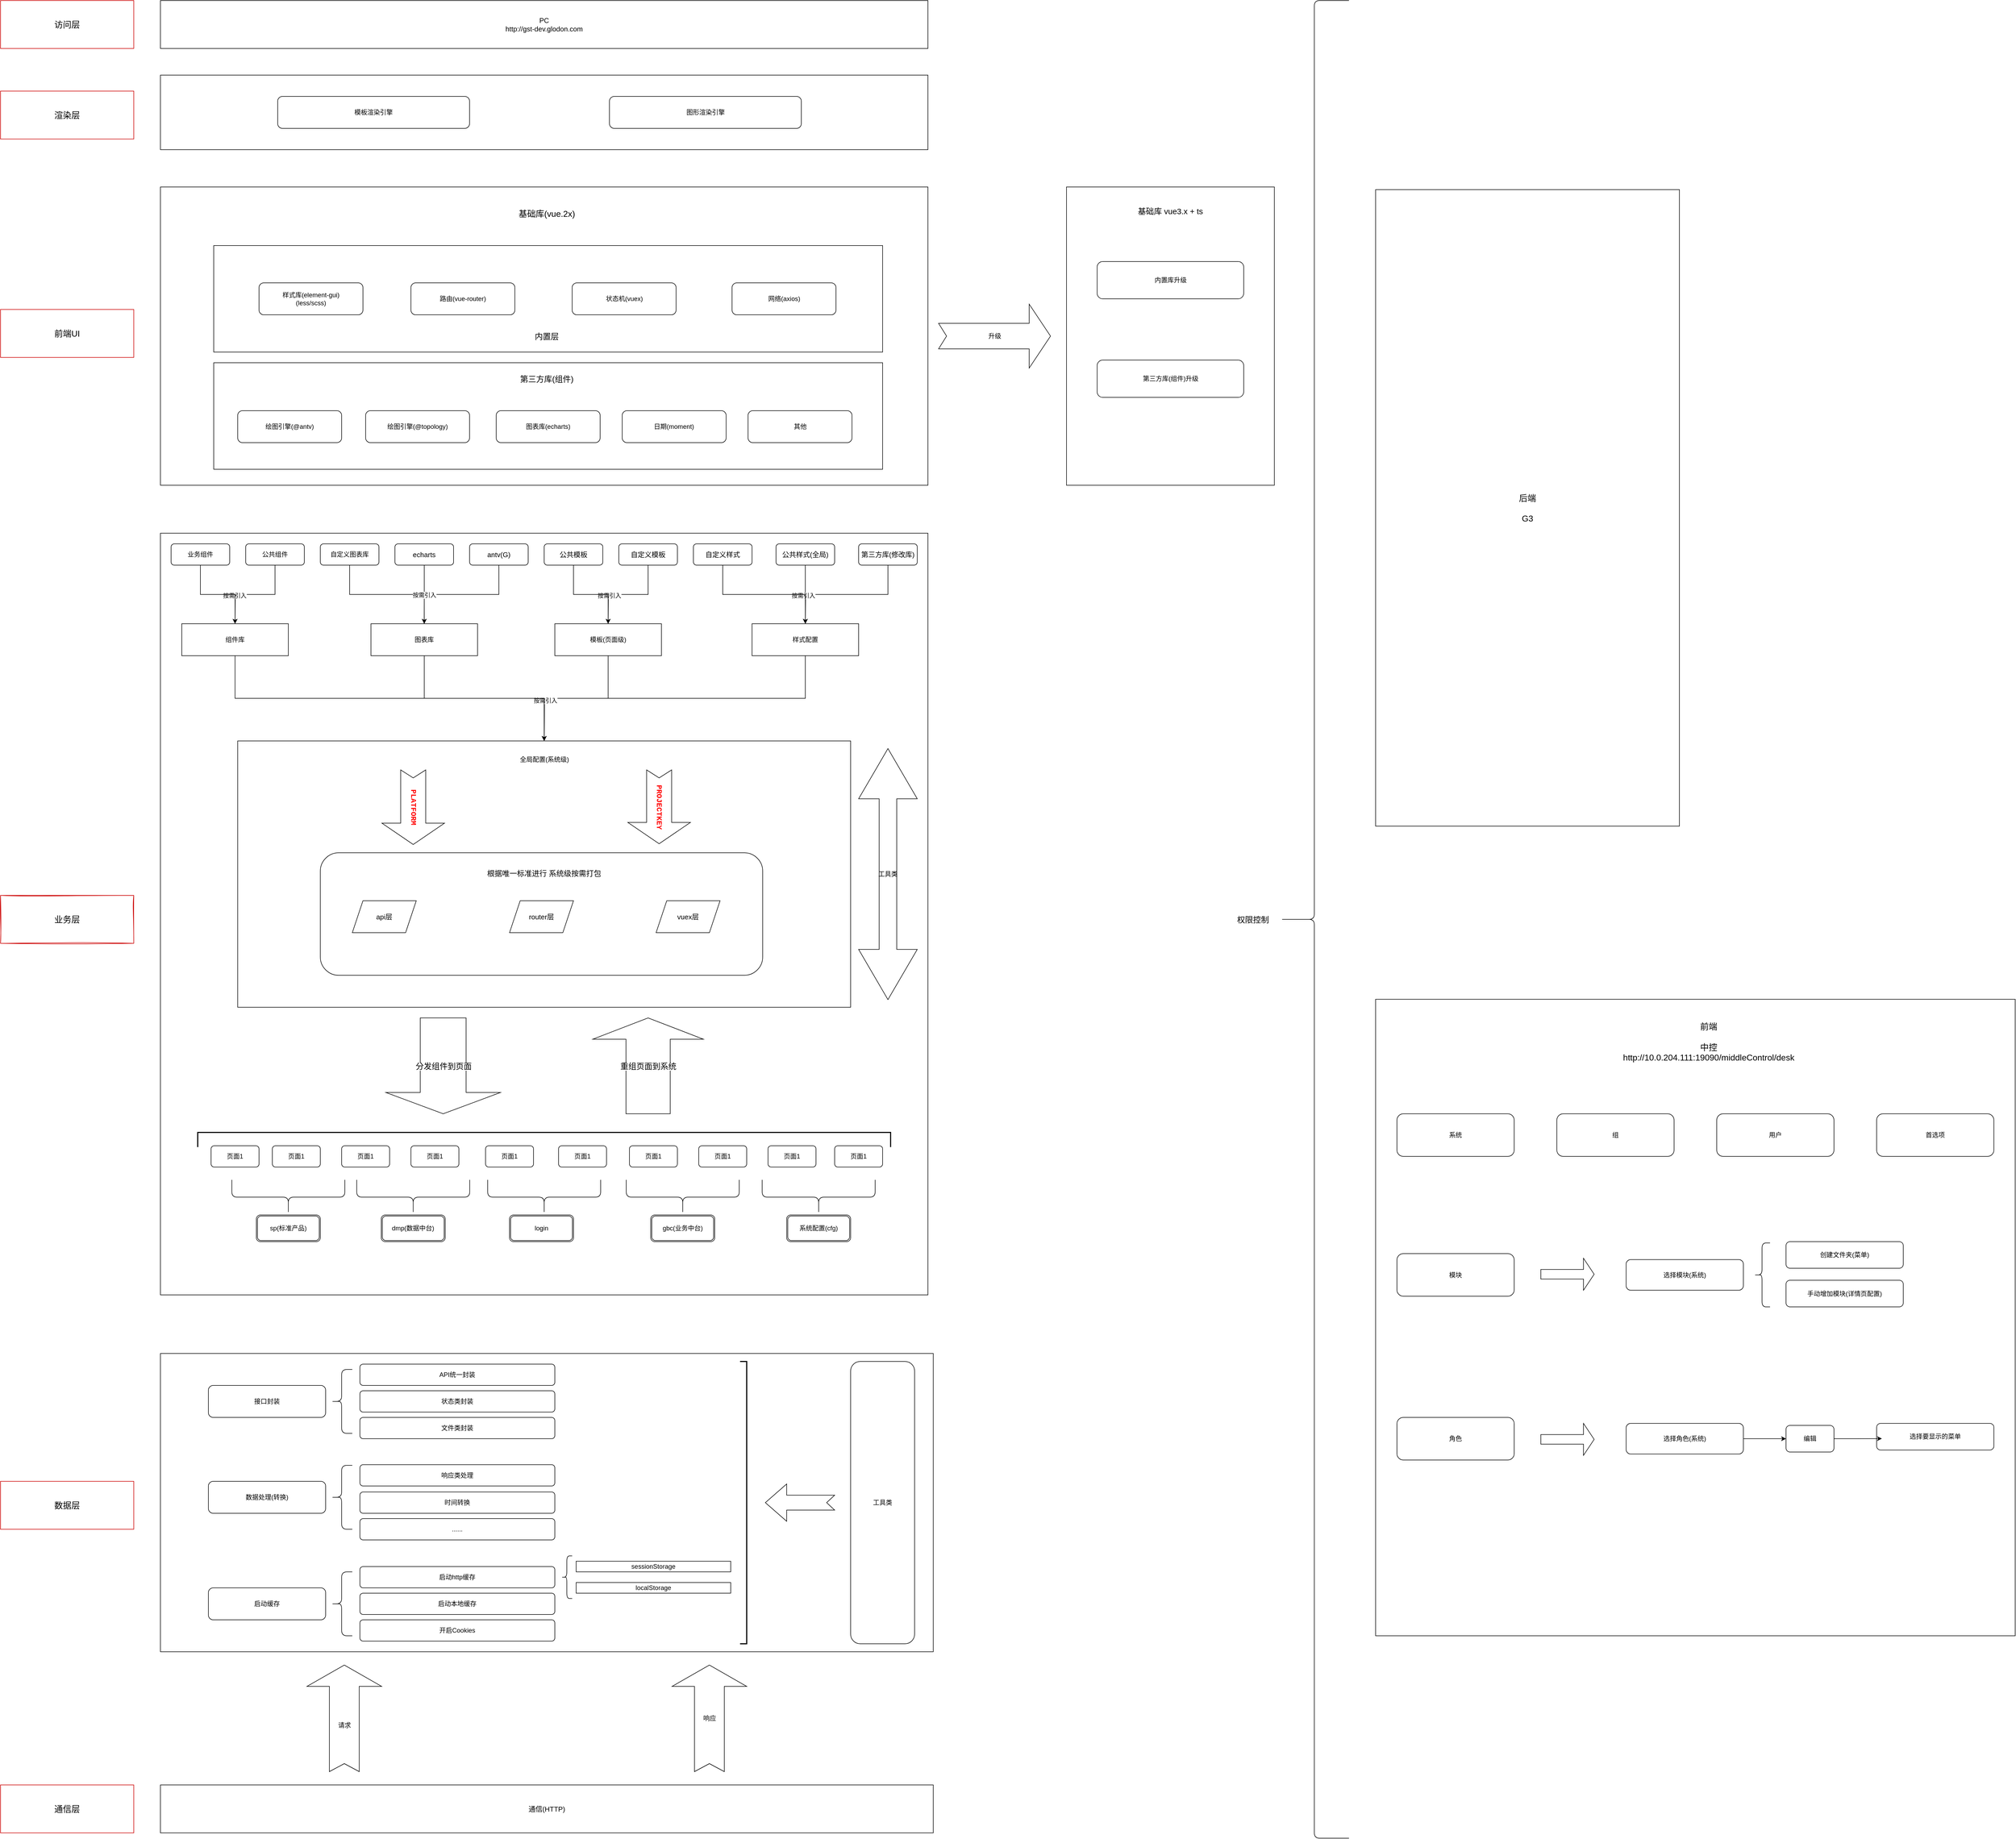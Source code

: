 <mxfile version="14.8.6" type="github">
  <diagram id="TQ8TZAOmtxQGJ_eILdmD" name="GST-架构设计(FE)">
    <mxGraphModel dx="7937" dy="5364" grid="1" gridSize="10" guides="1" tooltips="1" connect="1" arrows="1" fold="1" page="1" pageScale="1" pageWidth="827" pageHeight="1169" math="0" shadow="0">
      <root>
        <mxCell id="X6bCjIrg8prDl-xt0T5_-0" />
        <mxCell id="X6bCjIrg8prDl-xt0T5_-1" parent="X6bCjIrg8prDl-xt0T5_-0" />
        <mxCell id="LpB_Nem_DClSsvNiDQ5J-0" value="" style="group" parent="X6bCjIrg8prDl-xt0T5_-1" vertex="1" connectable="0">
          <mxGeometry x="-10" y="-490" width="3480" height="3450" as="geometry" />
        </mxCell>
        <mxCell id="X6bCjIrg8prDl-xt0T5_-2" value="" style="rounded=0;whiteSpace=wrap;html=1;" parent="LpB_Nem_DClSsvNiDQ5J-0" vertex="1">
          <mxGeometry y="1000" width="1440" height="1430" as="geometry" />
        </mxCell>
        <mxCell id="X6bCjIrg8prDl-xt0T5_-3" value="业务组件" style="rounded=1;whiteSpace=wrap;html=1;" parent="LpB_Nem_DClSsvNiDQ5J-0" vertex="1">
          <mxGeometry x="20" y="1020" width="110" height="40" as="geometry" />
        </mxCell>
        <mxCell id="X6bCjIrg8prDl-xt0T5_-24" style="edgeStyle=orthogonalEdgeStyle;rounded=0;orthogonalLoop=1;jettySize=auto;html=1;exitX=0.5;exitY=1;exitDx=0;exitDy=0;" parent="LpB_Nem_DClSsvNiDQ5J-0" source="X6bCjIrg8prDl-xt0T5_-4" edge="1">
          <mxGeometry relative="1" as="geometry">
            <mxPoint x="140" y="1170" as="targetPoint" />
          </mxGeometry>
        </mxCell>
        <mxCell id="X6bCjIrg8prDl-xt0T5_-39" value="按需引入" style="edgeLabel;html=1;align=center;verticalAlign=middle;resizable=0;points=[];" parent="X6bCjIrg8prDl-xt0T5_-24" vertex="1" connectable="0">
          <mxGeometry x="0.424" y="-2" relative="1" as="geometry">
            <mxPoint as="offset" />
          </mxGeometry>
        </mxCell>
        <mxCell id="X6bCjIrg8prDl-xt0T5_-4" value="公共组件" style="rounded=1;whiteSpace=wrap;html=1;" parent="LpB_Nem_DClSsvNiDQ5J-0" vertex="1">
          <mxGeometry x="160" y="1020" width="110" height="40" as="geometry" />
        </mxCell>
        <mxCell id="X6bCjIrg8prDl-xt0T5_-7" value="自定义图表库" style="rounded=1;whiteSpace=wrap;html=1;" parent="LpB_Nem_DClSsvNiDQ5J-0" vertex="1">
          <mxGeometry x="300" y="1020" width="110" height="40" as="geometry" />
        </mxCell>
        <mxCell id="X6bCjIrg8prDl-xt0T5_-26" style="edgeStyle=orthogonalEdgeStyle;rounded=0;orthogonalLoop=1;jettySize=auto;html=1;exitX=0.5;exitY=1;exitDx=0;exitDy=0;" parent="LpB_Nem_DClSsvNiDQ5J-0" source="X6bCjIrg8prDl-xt0T5_-8" edge="1">
          <mxGeometry relative="1" as="geometry">
            <mxPoint x="494.857" y="1180" as="targetPoint" />
          </mxGeometry>
        </mxCell>
        <mxCell id="X6bCjIrg8prDl-xt0T5_-8" value="&lt;span style=&quot;font-size: 13px ; background-color: rgb(255 , 255 , 255)&quot;&gt;echarts&lt;/span&gt;" style="rounded=1;whiteSpace=wrap;html=1;" parent="LpB_Nem_DClSsvNiDQ5J-0" vertex="1">
          <mxGeometry x="440" y="1020" width="110" height="40" as="geometry" />
        </mxCell>
        <mxCell id="X6bCjIrg8prDl-xt0T5_-9" value="&lt;span style=&quot;font-size: 13px ; background-color: rgb(255 , 255 , 255)&quot;&gt;antv(G)&lt;/span&gt;" style="rounded=1;whiteSpace=wrap;html=1;" parent="LpB_Nem_DClSsvNiDQ5J-0" vertex="1">
          <mxGeometry x="580" y="1020" width="110" height="40" as="geometry" />
        </mxCell>
        <mxCell id="X6bCjIrg8prDl-xt0T5_-10" value="&lt;span style=&quot;font-size: 13px ; background-color: rgb(255 , 255 , 255)&quot;&gt;公共模板&lt;/span&gt;" style="rounded=1;whiteSpace=wrap;html=1;" parent="LpB_Nem_DClSsvNiDQ5J-0" vertex="1">
          <mxGeometry x="720" y="1020" width="110" height="40" as="geometry" />
        </mxCell>
        <mxCell id="X6bCjIrg8prDl-xt0T5_-29" style="edgeStyle=orthogonalEdgeStyle;rounded=0;orthogonalLoop=1;jettySize=auto;html=1;exitX=0.5;exitY=1;exitDx=0;exitDy=0;" parent="LpB_Nem_DClSsvNiDQ5J-0" source="X6bCjIrg8prDl-xt0T5_-12" edge="1">
          <mxGeometry relative="1" as="geometry">
            <mxPoint x="840" y="1170" as="targetPoint" />
          </mxGeometry>
        </mxCell>
        <mxCell id="X6bCjIrg8prDl-xt0T5_-36" value="按需引入" style="edgeLabel;html=1;align=center;verticalAlign=middle;resizable=0;points=[];" parent="X6bCjIrg8prDl-xt0T5_-29" vertex="1" connectable="0">
          <mxGeometry x="0.424" y="1" relative="1" as="geometry">
            <mxPoint as="offset" />
          </mxGeometry>
        </mxCell>
        <mxCell id="X6bCjIrg8prDl-xt0T5_-12" value="&lt;span style=&quot;font-size: 13px ; background-color: rgb(255 , 255 , 255)&quot;&gt;自定义模板&lt;/span&gt;" style="rounded=1;whiteSpace=wrap;html=1;" parent="LpB_Nem_DClSsvNiDQ5J-0" vertex="1">
          <mxGeometry x="860" y="1020" width="110" height="40" as="geometry" />
        </mxCell>
        <mxCell id="X6bCjIrg8prDl-xt0T5_-13" value="&lt;span style=&quot;font-size: 13px ; background-color: rgb(255 , 255 , 255)&quot;&gt;自定义样式&lt;/span&gt;" style="rounded=1;whiteSpace=wrap;html=1;" parent="LpB_Nem_DClSsvNiDQ5J-0" vertex="1">
          <mxGeometry x="1000" y="1020" width="110" height="40" as="geometry" />
        </mxCell>
        <mxCell id="X6bCjIrg8prDl-xt0T5_-31" style="edgeStyle=orthogonalEdgeStyle;rounded=0;orthogonalLoop=1;jettySize=auto;html=1;exitX=0.5;exitY=1;exitDx=0;exitDy=0;" parent="LpB_Nem_DClSsvNiDQ5J-0" source="X6bCjIrg8prDl-xt0T5_-14" edge="1">
          <mxGeometry relative="1" as="geometry">
            <mxPoint x="1210" y="1170" as="targetPoint" />
          </mxGeometry>
        </mxCell>
        <mxCell id="X6bCjIrg8prDl-xt0T5_-14" value="&lt;span style=&quot;font-size: 13px ; background-color: rgb(255 , 255 , 255)&quot;&gt;公共样式(全局)&lt;/span&gt;" style="rounded=1;whiteSpace=wrap;html=1;" parent="LpB_Nem_DClSsvNiDQ5J-0" vertex="1">
          <mxGeometry x="1155" y="1020" width="110" height="40" as="geometry" />
        </mxCell>
        <mxCell id="X6bCjIrg8prDl-xt0T5_-32" style="edgeStyle=orthogonalEdgeStyle;rounded=0;orthogonalLoop=1;jettySize=auto;html=1;exitX=0.5;exitY=1;exitDx=0;exitDy=0;" parent="LpB_Nem_DClSsvNiDQ5J-0" source="X6bCjIrg8prDl-xt0T5_-15" edge="1">
          <mxGeometry relative="1" as="geometry">
            <mxPoint x="1210" y="1170" as="targetPoint" />
          </mxGeometry>
        </mxCell>
        <mxCell id="X6bCjIrg8prDl-xt0T5_-37" value="按需引入" style="edgeLabel;html=1;align=center;verticalAlign=middle;resizable=0;points=[];" parent="X6bCjIrg8prDl-xt0T5_-32" vertex="1" connectable="0">
          <mxGeometry x="0.598" y="-5" relative="1" as="geometry">
            <mxPoint as="offset" />
          </mxGeometry>
        </mxCell>
        <mxCell id="X6bCjIrg8prDl-xt0T5_-15" value="&lt;span style=&quot;font-size: 13px ; background-color: rgb(255 , 255 , 255)&quot;&gt;第三方库(修改库)&lt;/span&gt;" style="rounded=1;whiteSpace=wrap;html=1;" parent="LpB_Nem_DClSsvNiDQ5J-0" vertex="1">
          <mxGeometry x="1310" y="1020" width="110" height="40" as="geometry" />
        </mxCell>
        <mxCell id="X6bCjIrg8prDl-xt0T5_-16" value="组件库" style="rounded=0;whiteSpace=wrap;html=1;" parent="LpB_Nem_DClSsvNiDQ5J-0" vertex="1">
          <mxGeometry x="40" y="1170" width="200" height="60" as="geometry" />
        </mxCell>
        <mxCell id="X6bCjIrg8prDl-xt0T5_-23" style="edgeStyle=orthogonalEdgeStyle;rounded=0;orthogonalLoop=1;jettySize=auto;html=1;exitX=0.5;exitY=1;exitDx=0;exitDy=0;" parent="LpB_Nem_DClSsvNiDQ5J-0" source="X6bCjIrg8prDl-xt0T5_-3" target="X6bCjIrg8prDl-xt0T5_-16" edge="1">
          <mxGeometry relative="1" as="geometry" />
        </mxCell>
        <mxCell id="X6bCjIrg8prDl-xt0T5_-18" value="图表库" style="rounded=0;whiteSpace=wrap;html=1;" parent="LpB_Nem_DClSsvNiDQ5J-0" vertex="1">
          <mxGeometry x="395" y="1170" width="200" height="60" as="geometry" />
        </mxCell>
        <mxCell id="X6bCjIrg8prDl-xt0T5_-25" style="edgeStyle=orthogonalEdgeStyle;rounded=0;orthogonalLoop=1;jettySize=auto;html=1;exitX=0.5;exitY=1;exitDx=0;exitDy=0;" parent="LpB_Nem_DClSsvNiDQ5J-0" source="X6bCjIrg8prDl-xt0T5_-7" target="X6bCjIrg8prDl-xt0T5_-18" edge="1">
          <mxGeometry relative="1" as="geometry" />
        </mxCell>
        <mxCell id="X6bCjIrg8prDl-xt0T5_-27" style="edgeStyle=orthogonalEdgeStyle;rounded=0;orthogonalLoop=1;jettySize=auto;html=1;exitX=0.5;exitY=1;exitDx=0;exitDy=0;entryX=0.5;entryY=0;entryDx=0;entryDy=0;" parent="LpB_Nem_DClSsvNiDQ5J-0" source="X6bCjIrg8prDl-xt0T5_-9" target="X6bCjIrg8prDl-xt0T5_-18" edge="1">
          <mxGeometry relative="1" as="geometry" />
        </mxCell>
        <mxCell id="X6bCjIrg8prDl-xt0T5_-38" value="按需引入" style="edgeLabel;html=1;align=center;verticalAlign=middle;resizable=0;points=[];" parent="X6bCjIrg8prDl-xt0T5_-27" vertex="1" connectable="0">
          <mxGeometry x="0.562" relative="1" as="geometry">
            <mxPoint as="offset" />
          </mxGeometry>
        </mxCell>
        <mxCell id="X6bCjIrg8prDl-xt0T5_-43" style="edgeStyle=orthogonalEdgeStyle;rounded=0;orthogonalLoop=1;jettySize=auto;html=1;exitX=0.5;exitY=1;exitDx=0;exitDy=0;" parent="LpB_Nem_DClSsvNiDQ5J-0" source="X6bCjIrg8prDl-xt0T5_-19" edge="1">
          <mxGeometry relative="1" as="geometry">
            <mxPoint x="720" y="1390" as="targetPoint" />
          </mxGeometry>
        </mxCell>
        <mxCell id="X6bCjIrg8prDl-xt0T5_-19" value="模板(页面级)" style="rounded=0;whiteSpace=wrap;html=1;" parent="LpB_Nem_DClSsvNiDQ5J-0" vertex="1">
          <mxGeometry x="740" y="1170" width="200" height="60" as="geometry" />
        </mxCell>
        <mxCell id="X6bCjIrg8prDl-xt0T5_-28" style="edgeStyle=orthogonalEdgeStyle;rounded=0;orthogonalLoop=1;jettySize=auto;html=1;exitX=0.5;exitY=1;exitDx=0;exitDy=0;" parent="LpB_Nem_DClSsvNiDQ5J-0" source="X6bCjIrg8prDl-xt0T5_-10" target="X6bCjIrg8prDl-xt0T5_-19" edge="1">
          <mxGeometry relative="1" as="geometry" />
        </mxCell>
        <mxCell id="X6bCjIrg8prDl-xt0T5_-44" style="edgeStyle=orthogonalEdgeStyle;rounded=0;orthogonalLoop=1;jettySize=auto;html=1;exitX=0.5;exitY=1;exitDx=0;exitDy=0;" parent="LpB_Nem_DClSsvNiDQ5J-0" source="X6bCjIrg8prDl-xt0T5_-21" edge="1">
          <mxGeometry relative="1" as="geometry">
            <mxPoint x="720" y="1390" as="targetPoint" />
          </mxGeometry>
        </mxCell>
        <mxCell id="X6bCjIrg8prDl-xt0T5_-45" value="按需引入" style="edgeLabel;html=1;align=center;verticalAlign=middle;resizable=0;points=[];" parent="X6bCjIrg8prDl-xt0T5_-44" vertex="1" connectable="0">
          <mxGeometry x="0.766" y="1" relative="1" as="geometry">
            <mxPoint as="offset" />
          </mxGeometry>
        </mxCell>
        <mxCell id="X6bCjIrg8prDl-xt0T5_-21" value="样式配置" style="rounded=0;whiteSpace=wrap;html=1;" parent="LpB_Nem_DClSsvNiDQ5J-0" vertex="1">
          <mxGeometry x="1110" y="1170" width="200" height="60" as="geometry" />
        </mxCell>
        <mxCell id="X6bCjIrg8prDl-xt0T5_-30" style="edgeStyle=orthogonalEdgeStyle;rounded=0;orthogonalLoop=1;jettySize=auto;html=1;exitX=0.5;exitY=1;exitDx=0;exitDy=0;entryX=0.5;entryY=0;entryDx=0;entryDy=0;" parent="LpB_Nem_DClSsvNiDQ5J-0" source="X6bCjIrg8prDl-xt0T5_-13" target="X6bCjIrg8prDl-xt0T5_-21" edge="1">
          <mxGeometry relative="1" as="geometry" />
        </mxCell>
        <mxCell id="X6bCjIrg8prDl-xt0T5_-40" value="" style="rounded=0;whiteSpace=wrap;html=1;" parent="LpB_Nem_DClSsvNiDQ5J-0" vertex="1">
          <mxGeometry x="145" y="1390" width="1150" height="500" as="geometry" />
        </mxCell>
        <mxCell id="X6bCjIrg8prDl-xt0T5_-41" style="edgeStyle=orthogonalEdgeStyle;rounded=0;orthogonalLoop=1;jettySize=auto;html=1;exitX=0.5;exitY=1;exitDx=0;exitDy=0;entryX=0.5;entryY=0;entryDx=0;entryDy=0;" parent="LpB_Nem_DClSsvNiDQ5J-0" source="X6bCjIrg8prDl-xt0T5_-16" target="X6bCjIrg8prDl-xt0T5_-40" edge="1">
          <mxGeometry relative="1" as="geometry" />
        </mxCell>
        <mxCell id="X6bCjIrg8prDl-xt0T5_-42" style="edgeStyle=orthogonalEdgeStyle;rounded=0;orthogonalLoop=1;jettySize=auto;html=1;exitX=0.5;exitY=1;exitDx=0;exitDy=0;" parent="LpB_Nem_DClSsvNiDQ5J-0" source="X6bCjIrg8prDl-xt0T5_-18" target="X6bCjIrg8prDl-xt0T5_-40" edge="1">
          <mxGeometry relative="1" as="geometry" />
        </mxCell>
        <mxCell id="X6bCjIrg8prDl-xt0T5_-46" value="全局配置(系统级)" style="text;html=1;strokeColor=none;fillColor=none;align=center;verticalAlign=middle;whiteSpace=wrap;rounded=0;" parent="LpB_Nem_DClSsvNiDQ5J-0" vertex="1">
          <mxGeometry x="617.5" y="1400" width="205" height="50" as="geometry" />
        </mxCell>
        <mxCell id="X6bCjIrg8prDl-xt0T5_-47" value="" style="rounded=1;whiteSpace=wrap;html=1;" parent="LpB_Nem_DClSsvNiDQ5J-0" vertex="1">
          <mxGeometry x="300" y="1600" width="830" height="230" as="geometry" />
        </mxCell>
        <mxCell id="X6bCjIrg8prDl-xt0T5_-48" value="&lt;span style=&quot;font-size: 13px ; background-color: rgb(255 , 255 , 255)&quot;&gt;api层&lt;/span&gt;" style="shape=parallelogram;perimeter=parallelogramPerimeter;whiteSpace=wrap;html=1;fixedSize=1;" parent="LpB_Nem_DClSsvNiDQ5J-0" vertex="1">
          <mxGeometry x="360" y="1690" width="120" height="60" as="geometry" />
        </mxCell>
        <mxCell id="X6bCjIrg8prDl-xt0T5_-49" value="&lt;div style=&quot;font-family: &amp;#34;consolas&amp;#34; , &amp;#34;courier new&amp;#34; , monospace ; font-size: 14px ; line-height: 19px&quot;&gt;&lt;font color=&quot;#ff0000&quot; style=&quot;background-color: rgb(255 , 255 , 255)&quot;&gt;&lt;b&gt;PLATFORM&lt;/b&gt;&lt;/font&gt;&lt;/div&gt;" style="html=1;shadow=0;dashed=0;align=center;verticalAlign=middle;shape=mxgraph.arrows2.arrow;dy=0.6;dx=40;notch=15;rotation=90;" parent="LpB_Nem_DClSsvNiDQ5J-0" vertex="1">
          <mxGeometry x="404.29" y="1455.71" width="140" height="117.38" as="geometry" />
        </mxCell>
        <mxCell id="X6bCjIrg8prDl-xt0T5_-50" value="&lt;div style=&quot;font-family: &amp;#34;consolas&amp;#34; , &amp;#34;courier new&amp;#34; , monospace ; font-size: 14px ; line-height: 19px&quot;&gt;&lt;font color=&quot;#ff0000&quot; style=&quot;background-color: rgb(255 , 255 , 255)&quot;&gt;&lt;b&gt;PROJECTKEY&lt;/b&gt;&lt;/font&gt;&lt;/div&gt;" style="html=1;shadow=0;dashed=0;align=center;verticalAlign=middle;shape=mxgraph.arrows2.arrow;dy=0.6;dx=40;notch=15;rotation=90;" parent="LpB_Nem_DClSsvNiDQ5J-0" vertex="1">
          <mxGeometry x="866.41" y="1455" width="138.59" height="117.38" as="geometry" />
        </mxCell>
        <mxCell id="X6bCjIrg8prDl-xt0T5_-51" value="&lt;span style=&quot;font-size: 13px ; background-color: rgb(255 , 255 , 255)&quot;&gt;router层&lt;/span&gt;" style="shape=parallelogram;perimeter=parallelogramPerimeter;whiteSpace=wrap;html=1;fixedSize=1;" parent="LpB_Nem_DClSsvNiDQ5J-0" vertex="1">
          <mxGeometry x="655" y="1690" width="120" height="60" as="geometry" />
        </mxCell>
        <mxCell id="X6bCjIrg8prDl-xt0T5_-52" value="&lt;span style=&quot;font-size: 13px ; background-color: rgb(255 , 255 , 255)&quot;&gt;vuex层&lt;/span&gt;" style="shape=parallelogram;perimeter=parallelogramPerimeter;whiteSpace=wrap;html=1;fixedSize=1;" parent="LpB_Nem_DClSsvNiDQ5J-0" vertex="1">
          <mxGeometry x="930" y="1690" width="120" height="60" as="geometry" />
        </mxCell>
        <mxCell id="X6bCjIrg8prDl-xt0T5_-53" value="&lt;span style=&quot;background-color: rgb(255 , 255 , 255)&quot;&gt;&lt;font style=&quot;font-size: 14px&quot;&gt;根据唯一标准进行 系统级按需打包&lt;/font&gt;&lt;/span&gt;" style="text;html=1;strokeColor=none;fillColor=none;align=center;verticalAlign=middle;whiteSpace=wrap;rounded=0;" parent="LpB_Nem_DClSsvNiDQ5J-0" vertex="1">
          <mxGeometry x="525" y="1619" width="390" height="40" as="geometry" />
        </mxCell>
        <mxCell id="X6bCjIrg8prDl-xt0T5_-54" value="&lt;span style=&quot;background-color: rgb(255 , 255 , 255)&quot;&gt;&lt;font style=&quot;font-size: 15px&quot;&gt;分发组件到页面&lt;/font&gt;&lt;/span&gt;" style="html=1;shadow=0;dashed=0;align=center;verticalAlign=middle;shape=mxgraph.arrows2.arrow;dy=0.6;dx=40;direction=south;notch=0;" parent="LpB_Nem_DClSsvNiDQ5J-0" vertex="1">
          <mxGeometry x="423" y="1910" width="215" height="180" as="geometry" />
        </mxCell>
        <mxCell id="X6bCjIrg8prDl-xt0T5_-58" value="&lt;span style=&quot;background-color: rgb(255 , 255 , 255)&quot;&gt;&lt;font style=&quot;font-size: 15px&quot;&gt;重组页面到系统&lt;/font&gt;&lt;/span&gt;" style="html=1;shadow=0;dashed=0;align=center;verticalAlign=middle;shape=mxgraph.arrows2.arrow;dy=0.6;dx=40;direction=north;notch=0;" parent="LpB_Nem_DClSsvNiDQ5J-0" vertex="1">
          <mxGeometry x="811.25" y="1910" width="207.5" height="180" as="geometry" />
        </mxCell>
        <mxCell id="X6bCjIrg8prDl-xt0T5_-59" value="" style="strokeWidth=2;html=1;shape=mxgraph.flowchart.annotation_1;align=left;pointerEvents=1;rotation=90;" parent="LpB_Nem_DClSsvNiDQ5J-0" vertex="1">
          <mxGeometry x="706.25" y="1488.75" width="27.5" height="1300" as="geometry" />
        </mxCell>
        <mxCell id="X6bCjIrg8prDl-xt0T5_-60" value="页面1" style="rounded=1;whiteSpace=wrap;html=1;" parent="LpB_Nem_DClSsvNiDQ5J-0" vertex="1">
          <mxGeometry x="95" y="2150" width="90" height="40" as="geometry" />
        </mxCell>
        <mxCell id="X6bCjIrg8prDl-xt0T5_-61" value="页面1" style="rounded=1;whiteSpace=wrap;html=1;" parent="LpB_Nem_DClSsvNiDQ5J-0" vertex="1">
          <mxGeometry x="210" y="2150" width="90" height="40" as="geometry" />
        </mxCell>
        <mxCell id="X6bCjIrg8prDl-xt0T5_-62" value="页面1" style="rounded=1;whiteSpace=wrap;html=1;" parent="LpB_Nem_DClSsvNiDQ5J-0" vertex="1">
          <mxGeometry x="340" y="2150" width="90" height="40" as="geometry" />
        </mxCell>
        <mxCell id="X6bCjIrg8prDl-xt0T5_-63" value="页面1" style="rounded=1;whiteSpace=wrap;html=1;" parent="LpB_Nem_DClSsvNiDQ5J-0" vertex="1">
          <mxGeometry x="470" y="2150" width="90" height="40" as="geometry" />
        </mxCell>
        <mxCell id="X6bCjIrg8prDl-xt0T5_-64" value="页面1" style="rounded=1;whiteSpace=wrap;html=1;" parent="LpB_Nem_DClSsvNiDQ5J-0" vertex="1">
          <mxGeometry x="610" y="2150" width="90" height="40" as="geometry" />
        </mxCell>
        <mxCell id="X6bCjIrg8prDl-xt0T5_-65" value="页面1" style="rounded=1;whiteSpace=wrap;html=1;" parent="LpB_Nem_DClSsvNiDQ5J-0" vertex="1">
          <mxGeometry x="747" y="2150" width="90" height="40" as="geometry" />
        </mxCell>
        <mxCell id="X6bCjIrg8prDl-xt0T5_-66" value="页面1" style="rounded=1;whiteSpace=wrap;html=1;" parent="LpB_Nem_DClSsvNiDQ5J-0" vertex="1">
          <mxGeometry x="880" y="2150" width="90" height="40" as="geometry" />
        </mxCell>
        <mxCell id="X6bCjIrg8prDl-xt0T5_-67" value="页面1" style="rounded=1;whiteSpace=wrap;html=1;" parent="LpB_Nem_DClSsvNiDQ5J-0" vertex="1">
          <mxGeometry x="1010" y="2150" width="90" height="40" as="geometry" />
        </mxCell>
        <mxCell id="X6bCjIrg8prDl-xt0T5_-68" value="页面1" style="rounded=1;whiteSpace=wrap;html=1;" parent="LpB_Nem_DClSsvNiDQ5J-0" vertex="1">
          <mxGeometry x="1140" y="2150" width="90" height="40" as="geometry" />
        </mxCell>
        <mxCell id="X6bCjIrg8prDl-xt0T5_-72" value="页面1" style="rounded=1;whiteSpace=wrap;html=1;" parent="LpB_Nem_DClSsvNiDQ5J-0" vertex="1">
          <mxGeometry x="1265" y="2150" width="90" height="40" as="geometry" />
        </mxCell>
        <mxCell id="X6bCjIrg8prDl-xt0T5_-74" value="login" style="shape=ext;double=1;rounded=1;whiteSpace=wrap;html=1;" parent="LpB_Nem_DClSsvNiDQ5J-0" vertex="1">
          <mxGeometry x="655" y="2280" width="120" height="50" as="geometry" />
        </mxCell>
        <mxCell id="X6bCjIrg8prDl-xt0T5_-75" value="sp(标准产品)" style="shape=ext;double=1;rounded=1;whiteSpace=wrap;html=1;" parent="LpB_Nem_DClSsvNiDQ5J-0" vertex="1">
          <mxGeometry x="180" y="2280" width="120" height="50" as="geometry" />
        </mxCell>
        <mxCell id="X6bCjIrg8prDl-xt0T5_-76" value="dmp(数据中台)" style="shape=ext;double=1;rounded=1;whiteSpace=wrap;html=1;" parent="LpB_Nem_DClSsvNiDQ5J-0" vertex="1">
          <mxGeometry x="414.29" y="2280" width="120" height="50" as="geometry" />
        </mxCell>
        <mxCell id="X6bCjIrg8prDl-xt0T5_-77" value="gbc(业务中台)" style="shape=ext;double=1;rounded=1;whiteSpace=wrap;html=1;" parent="LpB_Nem_DClSsvNiDQ5J-0" vertex="1">
          <mxGeometry x="920" y="2280" width="120" height="50" as="geometry" />
        </mxCell>
        <mxCell id="X6bCjIrg8prDl-xt0T5_-78" value="系统配置(cfg)" style="shape=ext;double=1;rounded=1;whiteSpace=wrap;html=1;" parent="LpB_Nem_DClSsvNiDQ5J-0" vertex="1">
          <mxGeometry x="1175" y="2280" width="120" height="50" as="geometry" />
        </mxCell>
        <mxCell id="X6bCjIrg8prDl-xt0T5_-79" value="" style="shape=curlyBracket;whiteSpace=wrap;html=1;rounded=1;flipH=1;rotation=90;" parent="LpB_Nem_DClSsvNiDQ5J-0" vertex="1">
          <mxGeometry x="207.5" y="2140.5" width="65" height="212" as="geometry" />
        </mxCell>
        <mxCell id="X6bCjIrg8prDl-xt0T5_-80" value="" style="shape=curlyBracket;whiteSpace=wrap;html=1;rounded=1;flipH=1;rotation=90;" parent="LpB_Nem_DClSsvNiDQ5J-0" vertex="1">
          <mxGeometry x="441.79" y="2140.5" width="65" height="212" as="geometry" />
        </mxCell>
        <mxCell id="X6bCjIrg8prDl-xt0T5_-81" value="" style="shape=curlyBracket;whiteSpace=wrap;html=1;rounded=1;flipH=1;rotation=90;" parent="LpB_Nem_DClSsvNiDQ5J-0" vertex="1">
          <mxGeometry x="687.5" y="2140.5" width="65" height="212" as="geometry" />
        </mxCell>
        <mxCell id="X6bCjIrg8prDl-xt0T5_-82" value="" style="shape=curlyBracket;whiteSpace=wrap;html=1;rounded=1;flipH=1;rotation=90;" parent="LpB_Nem_DClSsvNiDQ5J-0" vertex="1">
          <mxGeometry x="947.5" y="2140.5" width="65" height="212" as="geometry" />
        </mxCell>
        <mxCell id="X6bCjIrg8prDl-xt0T5_-84" value="" style="shape=curlyBracket;whiteSpace=wrap;html=1;rounded=1;flipH=1;rotation=90;" parent="LpB_Nem_DClSsvNiDQ5J-0" vertex="1">
          <mxGeometry x="1202.5" y="2140.5" width="65" height="212" as="geometry" />
        </mxCell>
        <mxCell id="X6bCjIrg8prDl-xt0T5_-85" value="" style="rounded=0;whiteSpace=wrap;html=1;" parent="LpB_Nem_DClSsvNiDQ5J-0" vertex="1">
          <mxGeometry y="2540" width="1450" height="560" as="geometry" />
        </mxCell>
        <mxCell id="X6bCjIrg8prDl-xt0T5_-86" value="接口封装" style="rounded=1;whiteSpace=wrap;html=1;" parent="LpB_Nem_DClSsvNiDQ5J-0" vertex="1">
          <mxGeometry x="90" y="2600" width="220" height="60" as="geometry" />
        </mxCell>
        <mxCell id="X6bCjIrg8prDl-xt0T5_-87" value="数据处理(转换)" style="rounded=1;whiteSpace=wrap;html=1;" parent="LpB_Nem_DClSsvNiDQ5J-0" vertex="1">
          <mxGeometry x="90" y="2780" width="220" height="60" as="geometry" />
        </mxCell>
        <mxCell id="X6bCjIrg8prDl-xt0T5_-88" value="启动缓存" style="rounded=1;whiteSpace=wrap;html=1;" parent="LpB_Nem_DClSsvNiDQ5J-0" vertex="1">
          <mxGeometry x="90" y="2980" width="220" height="60" as="geometry" />
        </mxCell>
        <mxCell id="X6bCjIrg8prDl-xt0T5_-91" value="API统一封装" style="rounded=1;whiteSpace=wrap;html=1;" parent="LpB_Nem_DClSsvNiDQ5J-0" vertex="1">
          <mxGeometry x="374.29" y="2560" width="365.71" height="40" as="geometry" />
        </mxCell>
        <mxCell id="X6bCjIrg8prDl-xt0T5_-92" value="状态类封装" style="rounded=1;whiteSpace=wrap;html=1;" parent="LpB_Nem_DClSsvNiDQ5J-0" vertex="1">
          <mxGeometry x="374.29" y="2610" width="365.71" height="40" as="geometry" />
        </mxCell>
        <mxCell id="X6bCjIrg8prDl-xt0T5_-93" value="文件类封装" style="rounded=1;whiteSpace=wrap;html=1;" parent="LpB_Nem_DClSsvNiDQ5J-0" vertex="1">
          <mxGeometry x="374.29" y="2660" width="365.71" height="40" as="geometry" />
        </mxCell>
        <mxCell id="X6bCjIrg8prDl-xt0T5_-94" value="响应类处理" style="rounded=1;whiteSpace=wrap;html=1;" parent="LpB_Nem_DClSsvNiDQ5J-0" vertex="1">
          <mxGeometry x="374.29" y="2748.75" width="365.71" height="40" as="geometry" />
        </mxCell>
        <mxCell id="X6bCjIrg8prDl-xt0T5_-95" value="时间转换" style="rounded=1;whiteSpace=wrap;html=1;" parent="LpB_Nem_DClSsvNiDQ5J-0" vertex="1">
          <mxGeometry x="374.29" y="2800" width="365.71" height="40" as="geometry" />
        </mxCell>
        <mxCell id="X6bCjIrg8prDl-xt0T5_-96" value="......" style="rounded=1;whiteSpace=wrap;html=1;" parent="LpB_Nem_DClSsvNiDQ5J-0" vertex="1">
          <mxGeometry x="374.29" y="2850" width="365.71" height="40" as="geometry" />
        </mxCell>
        <mxCell id="X6bCjIrg8prDl-xt0T5_-97" value="启动http缓存" style="rounded=1;whiteSpace=wrap;html=1;" parent="LpB_Nem_DClSsvNiDQ5J-0" vertex="1">
          <mxGeometry x="374.29" y="2940" width="365.71" height="40" as="geometry" />
        </mxCell>
        <mxCell id="X6bCjIrg8prDl-xt0T5_-98" value="启动本地缓存" style="rounded=1;whiteSpace=wrap;html=1;" parent="LpB_Nem_DClSsvNiDQ5J-0" vertex="1">
          <mxGeometry x="374.29" y="2990" width="365.71" height="40" as="geometry" />
        </mxCell>
        <mxCell id="X6bCjIrg8prDl-xt0T5_-99" value="开启Cookies" style="rounded=1;whiteSpace=wrap;html=1;" parent="LpB_Nem_DClSsvNiDQ5J-0" vertex="1">
          <mxGeometry x="374.29" y="3040" width="365.71" height="40" as="geometry" />
        </mxCell>
        <mxCell id="X6bCjIrg8prDl-xt0T5_-100" value="&lt;span&gt;sessionStorage&lt;/span&gt;" style="rounded=0;whiteSpace=wrap;html=1;" parent="LpB_Nem_DClSsvNiDQ5J-0" vertex="1">
          <mxGeometry x="780" y="2930" width="290" height="20" as="geometry" />
        </mxCell>
        <mxCell id="X6bCjIrg8prDl-xt0T5_-101" value="localStorage" style="rounded=0;whiteSpace=wrap;html=1;" parent="LpB_Nem_DClSsvNiDQ5J-0" vertex="1">
          <mxGeometry x="780" y="2970" width="290" height="20" as="geometry" />
        </mxCell>
        <mxCell id="X6bCjIrg8prDl-xt0T5_-102" value="工具类" style="shape=doubleArrow;direction=south;whiteSpace=wrap;html=1;" parent="LpB_Nem_DClSsvNiDQ5J-0" vertex="1">
          <mxGeometry x="1310" y="1404.34" width="110" height="471.31" as="geometry" />
        </mxCell>
        <mxCell id="X6bCjIrg8prDl-xt0T5_-103" value="" style="shape=curlyBracket;whiteSpace=wrap;html=1;rounded=1;" parent="LpB_Nem_DClSsvNiDQ5J-0" vertex="1">
          <mxGeometry x="320" y="2570" width="40" height="120" as="geometry" />
        </mxCell>
        <mxCell id="X6bCjIrg8prDl-xt0T5_-105" value="" style="shape=curlyBracket;whiteSpace=wrap;html=1;rounded=1;" parent="LpB_Nem_DClSsvNiDQ5J-0" vertex="1">
          <mxGeometry x="320" y="2750" width="40" height="120" as="geometry" />
        </mxCell>
        <mxCell id="X6bCjIrg8prDl-xt0T5_-106" value="" style="shape=curlyBracket;whiteSpace=wrap;html=1;rounded=1;" parent="LpB_Nem_DClSsvNiDQ5J-0" vertex="1">
          <mxGeometry x="320" y="2950" width="40" height="120" as="geometry" />
        </mxCell>
        <mxCell id="X6bCjIrg8prDl-xt0T5_-107" value="" style="shape=curlyBracket;whiteSpace=wrap;html=1;rounded=1;" parent="LpB_Nem_DClSsvNiDQ5J-0" vertex="1">
          <mxGeometry x="752.5" y="2920" width="20" height="80" as="geometry" />
        </mxCell>
        <mxCell id="X6bCjIrg8prDl-xt0T5_-108" value="工具类" style="rounded=1;whiteSpace=wrap;html=1;" parent="LpB_Nem_DClSsvNiDQ5J-0" vertex="1">
          <mxGeometry x="1295" y="2555" width="120" height="530" as="geometry" />
        </mxCell>
        <mxCell id="X6bCjIrg8prDl-xt0T5_-109" value="" style="strokeWidth=2;html=1;shape=mxgraph.flowchart.annotation_1;align=left;pointerEvents=1;rotation=-180;" parent="LpB_Nem_DClSsvNiDQ5J-0" vertex="1">
          <mxGeometry x="1087.5" y="2555" width="12.5" height="530" as="geometry" />
        </mxCell>
        <mxCell id="X6bCjIrg8prDl-xt0T5_-110" value="" style="html=1;shadow=0;dashed=0;align=center;verticalAlign=middle;shape=mxgraph.arrows2.arrow;dy=0.6;dx=40;notch=15;rotation=-180;" parent="LpB_Nem_DClSsvNiDQ5J-0" vertex="1">
          <mxGeometry x="1135" y="2785" width="130" height="70" as="geometry" />
        </mxCell>
        <mxCell id="X6bCjIrg8prDl-xt0T5_-111" value="&lt;font style=&quot;font-size: 13px&quot;&gt;通信(HTTP)&lt;/font&gt;" style="rounded=0;whiteSpace=wrap;html=1;" parent="LpB_Nem_DClSsvNiDQ5J-0" vertex="1">
          <mxGeometry y="3350" width="1450" height="90" as="geometry" />
        </mxCell>
        <mxCell id="X6bCjIrg8prDl-xt0T5_-112" value="" style="html=1;shadow=0;dashed=0;align=center;verticalAlign=middle;shape=mxgraph.arrows2.arrow;dy=0.6;dx=40;notch=15;rotation=-90;" parent="LpB_Nem_DClSsvNiDQ5J-0" vertex="1">
          <mxGeometry x="245" y="3155" width="200" height="140" as="geometry" />
        </mxCell>
        <mxCell id="X6bCjIrg8prDl-xt0T5_-113" value="" style="html=1;shadow=0;dashed=0;align=center;verticalAlign=middle;shape=mxgraph.arrows2.arrow;dy=0.6;dx=40;notch=15;rotation=-90;" parent="LpB_Nem_DClSsvNiDQ5J-0" vertex="1">
          <mxGeometry x="930" y="3155" width="200" height="140" as="geometry" />
        </mxCell>
        <mxCell id="X6bCjIrg8prDl-xt0T5_-114" value="请求" style="text;html=1;strokeColor=none;fillColor=none;align=center;verticalAlign=middle;whiteSpace=wrap;rounded=0;" parent="LpB_Nem_DClSsvNiDQ5J-0" vertex="1">
          <mxGeometry x="292.5" y="3220" width="105" height="35" as="geometry" />
        </mxCell>
        <mxCell id="X6bCjIrg8prDl-xt0T5_-115" value="响应" style="text;html=1;strokeColor=none;fillColor=none;align=center;verticalAlign=middle;whiteSpace=wrap;rounded=0;" parent="LpB_Nem_DClSsvNiDQ5J-0" vertex="1">
          <mxGeometry x="977.5" y="3207.5" width="105" height="35" as="geometry" />
        </mxCell>
        <mxCell id="X6bCjIrg8prDl-xt0T5_-116" value="" style="rounded=0;whiteSpace=wrap;html=1;" parent="LpB_Nem_DClSsvNiDQ5J-0" vertex="1">
          <mxGeometry y="350" width="1440" height="560" as="geometry" />
        </mxCell>
        <mxCell id="X6bCjIrg8prDl-xt0T5_-117" value="" style="rounded=0;whiteSpace=wrap;html=1;" parent="LpB_Nem_DClSsvNiDQ5J-0" vertex="1">
          <mxGeometry x="100" y="460" width="1255" height="200" as="geometry" />
        </mxCell>
        <mxCell id="X6bCjIrg8prDl-xt0T5_-118" value="" style="rounded=0;whiteSpace=wrap;html=1;" parent="LpB_Nem_DClSsvNiDQ5J-0" vertex="1">
          <mxGeometry x="100" y="680" width="1255" height="200" as="geometry" />
        </mxCell>
        <mxCell id="X6bCjIrg8prDl-xt0T5_-119" value="&lt;span style=&quot;font-size: 15px&quot;&gt;第三方库(组件)&lt;/span&gt;" style="text;html=1;strokeColor=none;fillColor=none;align=center;verticalAlign=middle;whiteSpace=wrap;rounded=0;" parent="LpB_Nem_DClSsvNiDQ5J-0" vertex="1">
          <mxGeometry x="630" y="690" width="190" height="40" as="geometry" />
        </mxCell>
        <mxCell id="X6bCjIrg8prDl-xt0T5_-120" value="图表库(echarts)" style="rounded=1;whiteSpace=wrap;html=1;" parent="LpB_Nem_DClSsvNiDQ5J-0" vertex="1">
          <mxGeometry x="630" y="770" width="195" height="60" as="geometry" />
        </mxCell>
        <mxCell id="X6bCjIrg8prDl-xt0T5_-121" value="日期(moment)" style="rounded=1;whiteSpace=wrap;html=1;" parent="LpB_Nem_DClSsvNiDQ5J-0" vertex="1">
          <mxGeometry x="866.41" y="770" width="195" height="60" as="geometry" />
        </mxCell>
        <mxCell id="X6bCjIrg8prDl-xt0T5_-122" value="其他" style="rounded=1;whiteSpace=wrap;html=1;" parent="LpB_Nem_DClSsvNiDQ5J-0" vertex="1">
          <mxGeometry x="1102.5" y="770" width="195" height="60" as="geometry" />
        </mxCell>
        <mxCell id="X6bCjIrg8prDl-xt0T5_-123" value="绘图引擎(@antv)" style="rounded=1;whiteSpace=wrap;html=1;" parent="LpB_Nem_DClSsvNiDQ5J-0" vertex="1">
          <mxGeometry x="145" y="770" width="195" height="60" as="geometry" />
        </mxCell>
        <mxCell id="X6bCjIrg8prDl-xt0T5_-124" value="绘图引擎(@topology)" style="rounded=1;whiteSpace=wrap;html=1;" parent="LpB_Nem_DClSsvNiDQ5J-0" vertex="1">
          <mxGeometry x="385" y="770" width="195" height="60" as="geometry" />
        </mxCell>
        <mxCell id="X6bCjIrg8prDl-xt0T5_-125" value="&lt;span style=&quot;font-size: 15px&quot;&gt;内置层&lt;/span&gt;" style="text;html=1;strokeColor=none;fillColor=none;align=center;verticalAlign=middle;whiteSpace=wrap;rounded=0;" parent="LpB_Nem_DClSsvNiDQ5J-0" vertex="1">
          <mxGeometry x="630" y="610" width="190" height="40" as="geometry" />
        </mxCell>
        <mxCell id="X6bCjIrg8prDl-xt0T5_-126" value="样式库(element-gui)&lt;br&gt;(less/scss)" style="rounded=1;whiteSpace=wrap;html=1;" parent="LpB_Nem_DClSsvNiDQ5J-0" vertex="1">
          <mxGeometry x="185" y="530" width="195" height="60" as="geometry" />
        </mxCell>
        <mxCell id="X6bCjIrg8prDl-xt0T5_-127" value="路由(vue-router)" style="rounded=1;whiteSpace=wrap;html=1;" parent="LpB_Nem_DClSsvNiDQ5J-0" vertex="1">
          <mxGeometry x="470" y="530" width="195" height="60" as="geometry" />
        </mxCell>
        <mxCell id="X6bCjIrg8prDl-xt0T5_-128" value="状态机(vuex)" style="rounded=1;whiteSpace=wrap;html=1;" parent="LpB_Nem_DClSsvNiDQ5J-0" vertex="1">
          <mxGeometry x="772.5" y="530" width="195" height="60" as="geometry" />
        </mxCell>
        <mxCell id="X6bCjIrg8prDl-xt0T5_-129" value="网络(axios)" style="rounded=1;whiteSpace=wrap;html=1;" parent="LpB_Nem_DClSsvNiDQ5J-0" vertex="1">
          <mxGeometry x="1072.5" y="530" width="195" height="60" as="geometry" />
        </mxCell>
        <mxCell id="X6bCjIrg8prDl-xt0T5_-130" value="&lt;span style=&quot;background-color: rgb(255 , 255 , 255)&quot;&gt;&lt;font style=&quot;font-size: 16px&quot;&gt;基础库(vue.2x)&lt;/font&gt;&lt;/span&gt;" style="text;html=1;strokeColor=none;fillColor=none;align=center;verticalAlign=middle;whiteSpace=wrap;rounded=0;" parent="LpB_Nem_DClSsvNiDQ5J-0" vertex="1">
          <mxGeometry x="640" y="380" width="170" height="40" as="geometry" />
        </mxCell>
        <mxCell id="X6bCjIrg8prDl-xt0T5_-131" value="" style="rounded=0;whiteSpace=wrap;html=1;" parent="LpB_Nem_DClSsvNiDQ5J-0" vertex="1">
          <mxGeometry y="140" width="1440" height="140" as="geometry" />
        </mxCell>
        <mxCell id="X6bCjIrg8prDl-xt0T5_-133" value="模板渲染引擎" style="rounded=1;whiteSpace=wrap;html=1;" parent="LpB_Nem_DClSsvNiDQ5J-0" vertex="1">
          <mxGeometry x="220" y="180" width="360" height="60" as="geometry" />
        </mxCell>
        <mxCell id="X6bCjIrg8prDl-xt0T5_-134" value="图形渲染引擎" style="rounded=1;whiteSpace=wrap;html=1;" parent="LpB_Nem_DClSsvNiDQ5J-0" vertex="1">
          <mxGeometry x="842.5" y="180" width="360" height="60" as="geometry" />
        </mxCell>
        <mxCell id="X6bCjIrg8prDl-xt0T5_-135" value="&lt;font style=&quot;font-size: 13px&quot;&gt;PC&lt;br&gt;http://gst-dev.glodon.com&lt;/font&gt;" style="rounded=0;whiteSpace=wrap;html=1;" parent="LpB_Nem_DClSsvNiDQ5J-0" vertex="1">
          <mxGeometry width="1440" height="90" as="geometry" />
        </mxCell>
        <mxCell id="X6bCjIrg8prDl-xt0T5_-136" value="" style="rounded=0;whiteSpace=wrap;html=1;" parent="LpB_Nem_DClSsvNiDQ5J-0" vertex="1">
          <mxGeometry x="1700" y="350" width="390" height="560" as="geometry" />
        </mxCell>
        <mxCell id="X6bCjIrg8prDl-xt0T5_-137" value="&lt;span style=&quot;background-color: rgb(255 , 255 , 255)&quot;&gt;&lt;font style=&quot;font-size: 15px&quot;&gt;基础库 vue3.x + ts&lt;/font&gt;&lt;/span&gt;" style="text;html=1;strokeColor=none;fillColor=none;align=center;verticalAlign=middle;whiteSpace=wrap;rounded=0;" parent="LpB_Nem_DClSsvNiDQ5J-0" vertex="1">
          <mxGeometry x="1765" y="370" width="260" height="50" as="geometry" />
        </mxCell>
        <mxCell id="X6bCjIrg8prDl-xt0T5_-138" value="内置库升级" style="rounded=1;whiteSpace=wrap;html=1;" parent="LpB_Nem_DClSsvNiDQ5J-0" vertex="1">
          <mxGeometry x="1757.5" y="490" width="275" height="70" as="geometry" />
        </mxCell>
        <mxCell id="X6bCjIrg8prDl-xt0T5_-139" value="第三方库(组件)升级" style="rounded=1;whiteSpace=wrap;html=1;" parent="LpB_Nem_DClSsvNiDQ5J-0" vertex="1">
          <mxGeometry x="1757.5" y="675" width="275" height="70" as="geometry" />
        </mxCell>
        <mxCell id="X6bCjIrg8prDl-xt0T5_-141" value="升级" style="html=1;shadow=0;dashed=0;align=center;verticalAlign=middle;shape=mxgraph.arrows2.arrow;dy=0.6;dx=40;notch=15;" parent="LpB_Nem_DClSsvNiDQ5J-0" vertex="1">
          <mxGeometry x="1460" y="570" width="210" height="120" as="geometry" />
        </mxCell>
        <mxCell id="X6bCjIrg8prDl-xt0T5_-142" value="" style="shape=curlyBracket;whiteSpace=wrap;html=1;rounded=1;" parent="LpB_Nem_DClSsvNiDQ5J-0" vertex="1">
          <mxGeometry x="2100" width="130" height="3450" as="geometry" />
        </mxCell>
        <mxCell id="X6bCjIrg8prDl-xt0T5_-143" value="&lt;font style=&quot;font-size: 15px&quot;&gt;权限控制&lt;/font&gt;" style="text;html=1;strokeColor=none;fillColor=none;align=center;verticalAlign=middle;whiteSpace=wrap;rounded=0;" parent="LpB_Nem_DClSsvNiDQ5J-0" vertex="1">
          <mxGeometry x="1990" y="1701.25" width="120" height="47.5" as="geometry" />
        </mxCell>
        <mxCell id="X6bCjIrg8prDl-xt0T5_-144" value="&lt;font style=&quot;font-size: 16px&quot;&gt;后端&lt;br&gt;&lt;br&gt;G3&lt;/font&gt;" style="rounded=0;whiteSpace=wrap;html=1;" parent="LpB_Nem_DClSsvNiDQ5J-0" vertex="1">
          <mxGeometry x="2280" y="355" width="570" height="1195" as="geometry" />
        </mxCell>
        <mxCell id="X6bCjIrg8prDl-xt0T5_-145" value="" style="rounded=0;whiteSpace=wrap;html=1;" parent="LpB_Nem_DClSsvNiDQ5J-0" vertex="1">
          <mxGeometry x="2280" y="1875" width="1200" height="1195" as="geometry" />
        </mxCell>
        <mxCell id="X6bCjIrg8prDl-xt0T5_-146" value="&lt;font style=&quot;font-size: 16px&quot;&gt;前端&lt;br&gt;&lt;br&gt;中控&lt;br&gt;http://10.0.204.111:19090/middleControl/desk&lt;/font&gt;" style="text;html=1;strokeColor=none;fillColor=none;align=center;verticalAlign=middle;whiteSpace=wrap;rounded=0;" parent="LpB_Nem_DClSsvNiDQ5J-0" vertex="1">
          <mxGeometry x="2705" y="1910" width="400" height="90" as="geometry" />
        </mxCell>
        <mxCell id="X6bCjIrg8prDl-xt0T5_-148" value="系统" style="rounded=1;whiteSpace=wrap;html=1;" parent="LpB_Nem_DClSsvNiDQ5J-0" vertex="1">
          <mxGeometry x="2320" y="2090" width="220" height="80" as="geometry" />
        </mxCell>
        <mxCell id="X6bCjIrg8prDl-xt0T5_-149" value="组" style="rounded=1;whiteSpace=wrap;html=1;" parent="LpB_Nem_DClSsvNiDQ5J-0" vertex="1">
          <mxGeometry x="2620" y="2090" width="220" height="80" as="geometry" />
        </mxCell>
        <mxCell id="X6bCjIrg8prDl-xt0T5_-150" value="用户" style="rounded=1;whiteSpace=wrap;html=1;" parent="LpB_Nem_DClSsvNiDQ5J-0" vertex="1">
          <mxGeometry x="2920" y="2090" width="220" height="80" as="geometry" />
        </mxCell>
        <mxCell id="X6bCjIrg8prDl-xt0T5_-151" value="首选项" style="rounded=1;whiteSpace=wrap;html=1;" parent="LpB_Nem_DClSsvNiDQ5J-0" vertex="1">
          <mxGeometry x="3220" y="2090" width="220" height="80" as="geometry" />
        </mxCell>
        <mxCell id="X6bCjIrg8prDl-xt0T5_-152" value="模块" style="rounded=1;whiteSpace=wrap;html=1;" parent="LpB_Nem_DClSsvNiDQ5J-0" vertex="1">
          <mxGeometry x="2320" y="2352.5" width="220" height="80" as="geometry" />
        </mxCell>
        <mxCell id="X6bCjIrg8prDl-xt0T5_-153" value="角色" style="rounded=1;whiteSpace=wrap;html=1;" parent="LpB_Nem_DClSsvNiDQ5J-0" vertex="1">
          <mxGeometry x="2320" y="2660" width="220" height="80" as="geometry" />
        </mxCell>
        <mxCell id="X6bCjIrg8prDl-xt0T5_-154" value="" style="shape=singleArrow;whiteSpace=wrap;html=1;" parent="LpB_Nem_DClSsvNiDQ5J-0" vertex="1">
          <mxGeometry x="2590" y="2361.25" width="100" height="60" as="geometry" />
        </mxCell>
        <mxCell id="X6bCjIrg8prDl-xt0T5_-155" value="选择模块(系统)" style="rounded=1;whiteSpace=wrap;html=1;" parent="LpB_Nem_DClSsvNiDQ5J-0" vertex="1">
          <mxGeometry x="2750" y="2363.75" width="220" height="57.5" as="geometry" />
        </mxCell>
        <mxCell id="X6bCjIrg8prDl-xt0T5_-157" value="创建文件夹(菜单)" style="rounded=1;whiteSpace=wrap;html=1;" parent="LpB_Nem_DClSsvNiDQ5J-0" vertex="1">
          <mxGeometry x="3050" y="2330" width="220" height="50" as="geometry" />
        </mxCell>
        <mxCell id="X6bCjIrg8prDl-xt0T5_-158" value="手动增加模块(详情页配置)" style="rounded=1;whiteSpace=wrap;html=1;" parent="LpB_Nem_DClSsvNiDQ5J-0" vertex="1">
          <mxGeometry x="3050" y="2402.5" width="220" height="50" as="geometry" />
        </mxCell>
        <mxCell id="X6bCjIrg8prDl-xt0T5_-159" value="" style="shape=curlyBracket;whiteSpace=wrap;html=1;rounded=1;" parent="LpB_Nem_DClSsvNiDQ5J-0" vertex="1">
          <mxGeometry x="2990" y="2332.5" width="30" height="120" as="geometry" />
        </mxCell>
        <mxCell id="X6bCjIrg8prDl-xt0T5_-160" value="选择角色(系统)" style="rounded=1;whiteSpace=wrap;html=1;" parent="LpB_Nem_DClSsvNiDQ5J-0" vertex="1">
          <mxGeometry x="2750" y="2671.25" width="220" height="57.5" as="geometry" />
        </mxCell>
        <mxCell id="X6bCjIrg8prDl-xt0T5_-161" value="编辑" style="rounded=1;whiteSpace=wrap;html=1;" parent="LpB_Nem_DClSsvNiDQ5J-0" vertex="1">
          <mxGeometry x="3050" y="2675" width="90" height="50" as="geometry" />
        </mxCell>
        <mxCell id="X6bCjIrg8prDl-xt0T5_-164" style="edgeStyle=orthogonalEdgeStyle;rounded=0;orthogonalLoop=1;jettySize=auto;html=1;exitX=1;exitY=0.5;exitDx=0;exitDy=0;" parent="LpB_Nem_DClSsvNiDQ5J-0" source="X6bCjIrg8prDl-xt0T5_-160" target="X6bCjIrg8prDl-xt0T5_-161" edge="1">
          <mxGeometry relative="1" as="geometry" />
        </mxCell>
        <mxCell id="X6bCjIrg8prDl-xt0T5_-162" value="选择要显示的菜单" style="rounded=1;whiteSpace=wrap;html=1;" parent="LpB_Nem_DClSsvNiDQ5J-0" vertex="1">
          <mxGeometry x="3220" y="2671.25" width="220" height="50" as="geometry" />
        </mxCell>
        <mxCell id="X6bCjIrg8prDl-xt0T5_-167" style="edgeStyle=orthogonalEdgeStyle;rounded=0;orthogonalLoop=1;jettySize=auto;html=1;exitX=1;exitY=0.5;exitDx=0;exitDy=0;entryX=0.045;entryY=0.572;entryDx=0;entryDy=0;entryPerimeter=0;" parent="LpB_Nem_DClSsvNiDQ5J-0" source="X6bCjIrg8prDl-xt0T5_-161" target="X6bCjIrg8prDl-xt0T5_-162" edge="1">
          <mxGeometry relative="1" as="geometry" />
        </mxCell>
        <mxCell id="X6bCjIrg8prDl-xt0T5_-163" value="" style="shape=singleArrow;whiteSpace=wrap;html=1;" parent="LpB_Nem_DClSsvNiDQ5J-0" vertex="1">
          <mxGeometry x="2590" y="2671.25" width="100" height="60" as="geometry" />
        </mxCell>
        <mxCell id="MHVWrfgJYYY1M0PptaI4-1" value="&lt;font style=&quot;font-size: 16px&quot;&gt;访问层&lt;/font&gt;" style="rounded=0;whiteSpace=wrap;html=1;strokeColor=#CC0000;" vertex="1" parent="X6bCjIrg8prDl-xt0T5_-1">
          <mxGeometry x="-310" y="-490" width="250" height="90" as="geometry" />
        </mxCell>
        <mxCell id="MHVWrfgJYYY1M0PptaI4-2" value="&lt;font style=&quot;font-size: 16px&quot;&gt;渲染层&lt;/font&gt;" style="rounded=0;whiteSpace=wrap;html=1;strokeColor=#CC0000;" vertex="1" parent="X6bCjIrg8prDl-xt0T5_-1">
          <mxGeometry x="-310" y="-320" width="250" height="90" as="geometry" />
        </mxCell>
        <mxCell id="MHVWrfgJYYY1M0PptaI4-3" value="&lt;font style=&quot;font-size: 16px&quot;&gt;前端UI&lt;/font&gt;" style="rounded=0;whiteSpace=wrap;html=1;strokeColor=#CC0000;" vertex="1" parent="X6bCjIrg8prDl-xt0T5_-1">
          <mxGeometry x="-310" y="90" width="250" height="90" as="geometry" />
        </mxCell>
        <mxCell id="MHVWrfgJYYY1M0PptaI4-4" value="&lt;span style=&quot;font-size: 16px&quot;&gt;业务层&lt;/span&gt;" style="rounded=0;whiteSpace=wrap;html=1;sketch=1;strokeColor=#CC0000;" vertex="1" parent="X6bCjIrg8prDl-xt0T5_-1">
          <mxGeometry x="-310" y="1190" width="250" height="90" as="geometry" />
        </mxCell>
        <mxCell id="MHVWrfgJYYY1M0PptaI4-5" value="&lt;font style=&quot;font-size: 16px&quot;&gt;数据层&lt;/font&gt;" style="rounded=0;whiteSpace=wrap;html=1;strokeColor=#CC0000;" vertex="1" parent="X6bCjIrg8prDl-xt0T5_-1">
          <mxGeometry x="-310" y="2290" width="250" height="90" as="geometry" />
        </mxCell>
        <mxCell id="MHVWrfgJYYY1M0PptaI4-6" value="&lt;font style=&quot;font-size: 16px&quot;&gt;通信层&lt;/font&gt;" style="rounded=0;whiteSpace=wrap;html=1;strokeColor=#CC0000;" vertex="1" parent="X6bCjIrg8prDl-xt0T5_-1">
          <mxGeometry x="-310" y="2860" width="250" height="90" as="geometry" />
        </mxCell>
      </root>
    </mxGraphModel>
  </diagram>
</mxfile>
